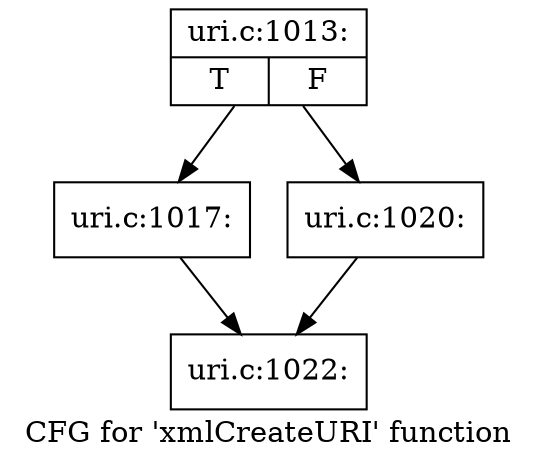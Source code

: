 digraph "CFG for 'xmlCreateURI' function" {
	label="CFG for 'xmlCreateURI' function";

	Node0x5561d673cec0 [shape=record,label="{uri.c:1013:|{<s0>T|<s1>F}}"];
	Node0x5561d673cec0 -> Node0x5561d673da90;
	Node0x5561d673cec0 -> Node0x5561d673dae0;
	Node0x5561d673da90 [shape=record,label="{uri.c:1017:}"];
	Node0x5561d673da90 -> Node0x5561d673d0b0;
	Node0x5561d673dae0 [shape=record,label="{uri.c:1020:}"];
	Node0x5561d673dae0 -> Node0x5561d673d0b0;
	Node0x5561d673d0b0 [shape=record,label="{uri.c:1022:}"];
}
